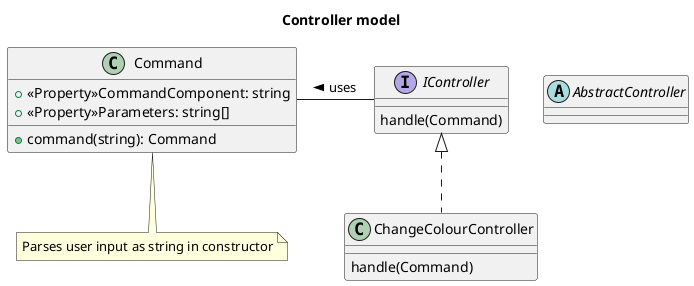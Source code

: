@startuml ControllerModel
    title Controller model
    class Command{
        + <<Property>>CommandComponent: string
        + <<Property>>Parameters: string[]
        + command(string): Command
    }
    note bottom: Parses user input as string in constructor

    interface IController{
        handle(Command)
    }

    abstract class AbstractController{
        
    }

    IController -left- Command: uses >

    class ChangeColourController implements IController{
        handle(Command)
    }
    
@enduml